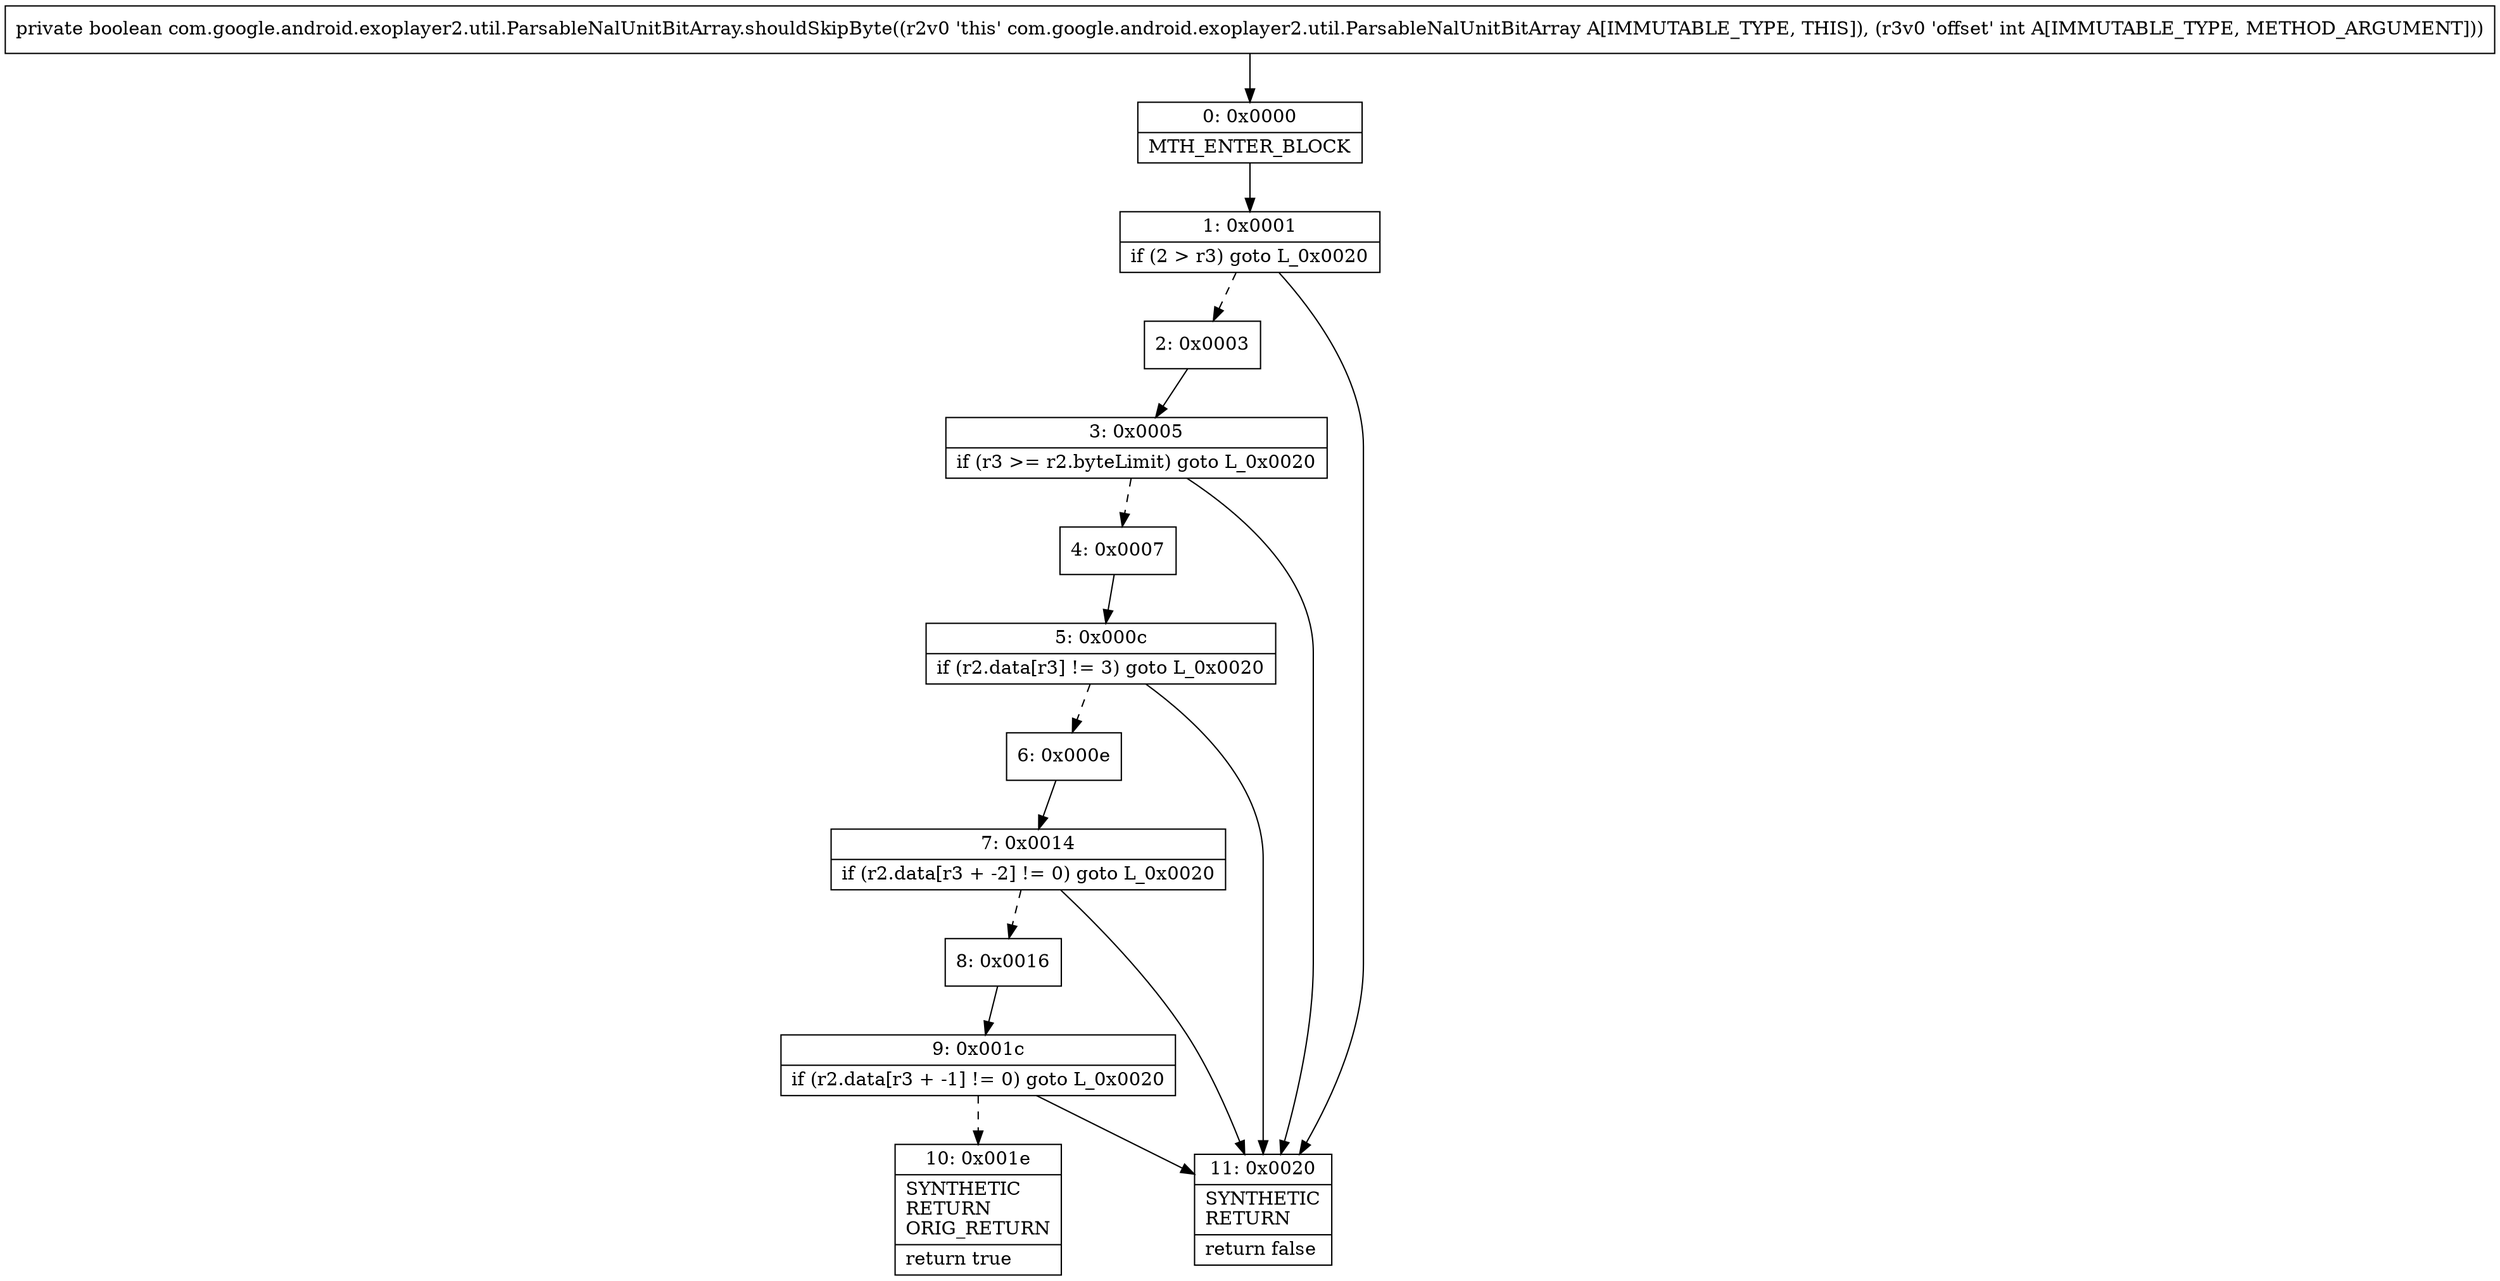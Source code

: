 digraph "CFG forcom.google.android.exoplayer2.util.ParsableNalUnitBitArray.shouldSkipByte(I)Z" {
Node_0 [shape=record,label="{0\:\ 0x0000|MTH_ENTER_BLOCK\l}"];
Node_1 [shape=record,label="{1\:\ 0x0001|if (2 \> r3) goto L_0x0020\l}"];
Node_2 [shape=record,label="{2\:\ 0x0003}"];
Node_3 [shape=record,label="{3\:\ 0x0005|if (r3 \>= r2.byteLimit) goto L_0x0020\l}"];
Node_4 [shape=record,label="{4\:\ 0x0007}"];
Node_5 [shape=record,label="{5\:\ 0x000c|if (r2.data[r3] != 3) goto L_0x0020\l}"];
Node_6 [shape=record,label="{6\:\ 0x000e}"];
Node_7 [shape=record,label="{7\:\ 0x0014|if (r2.data[r3 + \-2] != 0) goto L_0x0020\l}"];
Node_8 [shape=record,label="{8\:\ 0x0016}"];
Node_9 [shape=record,label="{9\:\ 0x001c|if (r2.data[r3 + \-1] != 0) goto L_0x0020\l}"];
Node_10 [shape=record,label="{10\:\ 0x001e|SYNTHETIC\lRETURN\lORIG_RETURN\l|return true\l}"];
Node_11 [shape=record,label="{11\:\ 0x0020|SYNTHETIC\lRETURN\l|return false\l}"];
MethodNode[shape=record,label="{private boolean com.google.android.exoplayer2.util.ParsableNalUnitBitArray.shouldSkipByte((r2v0 'this' com.google.android.exoplayer2.util.ParsableNalUnitBitArray A[IMMUTABLE_TYPE, THIS]), (r3v0 'offset' int A[IMMUTABLE_TYPE, METHOD_ARGUMENT])) }"];
MethodNode -> Node_0;
Node_0 -> Node_1;
Node_1 -> Node_2[style=dashed];
Node_1 -> Node_11;
Node_2 -> Node_3;
Node_3 -> Node_4[style=dashed];
Node_3 -> Node_11;
Node_4 -> Node_5;
Node_5 -> Node_6[style=dashed];
Node_5 -> Node_11;
Node_6 -> Node_7;
Node_7 -> Node_8[style=dashed];
Node_7 -> Node_11;
Node_8 -> Node_9;
Node_9 -> Node_10[style=dashed];
Node_9 -> Node_11;
}

